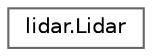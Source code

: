 digraph "Graphical Class Hierarchy"
{
 // LATEX_PDF_SIZE
  bgcolor="transparent";
  edge [fontname=Helvetica,fontsize=10,labelfontname=Helvetica,labelfontsize=10];
  node [fontname=Helvetica,fontsize=10,shape=box,height=0.2,width=0.4];
  rankdir="LR";
  Node0 [id="Node000000",label="lidar.Lidar",height=0.2,width=0.4,color="grey40", fillcolor="white", style="filled",URL="$classlidar_1_1_lidar.html",tooltip=" "];
}
